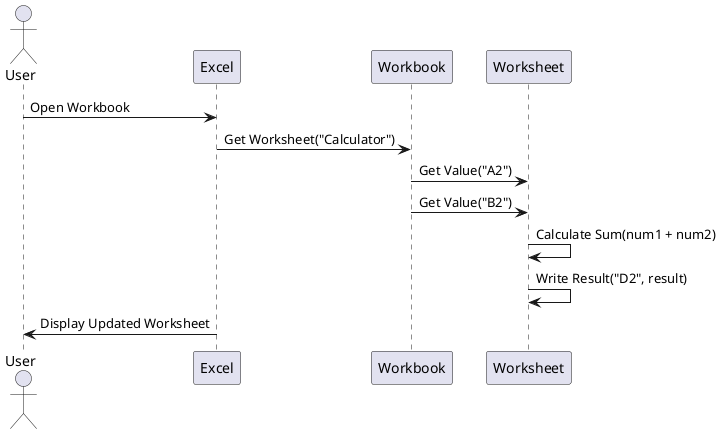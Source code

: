 @startuml cal
actor User
participant "Excel" as Excel
participant "Workbook" as Workbook
participant "Worksheet" as Worksheet

User -> Excel : Open Workbook
Excel -> Workbook : Get Worksheet("Calculator")
Workbook -> Worksheet : Get Value("A2")
Workbook -> Worksheet : Get Value("B2")
Worksheet -> Worksheet : Calculate Sum(num1 + num2)
Worksheet -> Worksheet : Write Result("D2", result)
User <- Excel : Display Updated Worksheet

@enduml
